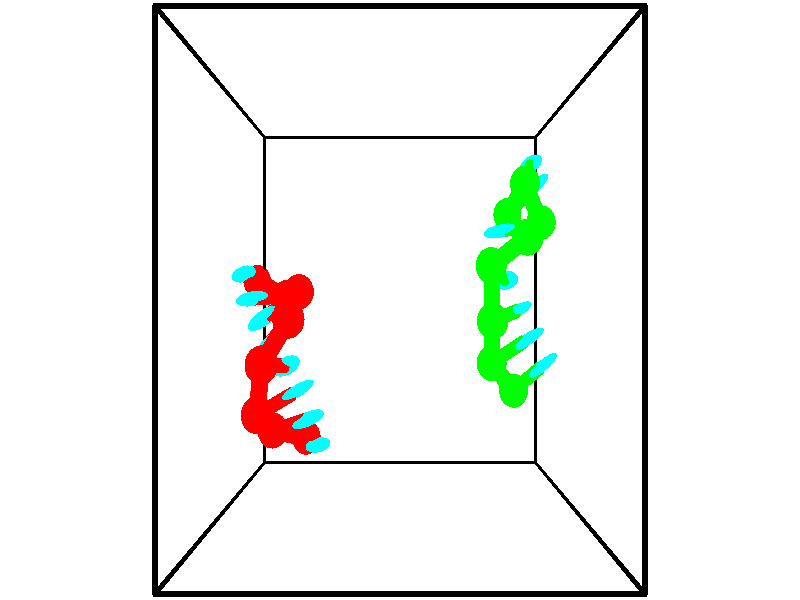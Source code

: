 // switches for output
#declare DRAW_BASES = 1; // possible values are 0, 1; only relevant for DNA ribbons
#declare DRAW_BASES_TYPE = 3; // possible values are 1, 2, 3; only relevant for DNA ribbons
#declare DRAW_FOG = 0; // set to 1 to enable fog

#include "colors.inc"

#include "transforms.inc"
background { rgb <1, 1, 1>}

#default {
   normal{
       ripples 0.25
       frequency 0.20
       turbulence 0.2
       lambda 5
   }
	finish {
		phong 0.1
		phong_size 40.
	}
}

// original window dimensions: 1024x640


// camera settings

camera {
	sky <-0, 1, 0>
	up <-0, 1, 0>
	right 1.6 * <1, 0, 0>
	location <2.5, 2.5, 11.1562>
	look_at <2.5, 2.5, 2.5>
	direction <0, 0, -8.6562>
	angle 67.0682
}


# declare cpy_camera_pos = <2.5, 2.5, 11.1562>;
# if (DRAW_FOG = 1)
fog {
	fog_type 2
	up vnormalize(cpy_camera_pos)
	color rgbt<1,1,1,0.3>
	distance 1e-5
	fog_alt 3e-3
	fog_offset 4
}
# end


// LIGHTS

# declare lum = 6;
global_settings {
	ambient_light rgb lum * <0.05, 0.05, 0.05>
	max_trace_level 15
}# declare cpy_direct_light_amount = 0.25;
light_source
{	1000 * <-1, -1, 1>,
	rgb lum * cpy_direct_light_amount
	parallel
}

light_source
{	1000 * <1, 1, -1>,
	rgb lum * cpy_direct_light_amount
	parallel
}

// strand 0

// nucleotide -1

// particle -1
sphere {
	<0.827417, 0.452126, 0.364735> 0.250000
	pigment { color rgbt <1,0,0,0> }
	no_shadow
}
cylinder {
	<0.994995, 0.461105, 0.727829>,  <1.095542, 0.466493, 0.945685>, 0.100000
	pigment { color rgbt <1,0,0,0> }
	no_shadow
}
cylinder {
	<0.994995, 0.461105, 0.727829>,  <0.827417, 0.452126, 0.364735>, 0.100000
	pigment { color rgbt <1,0,0,0> }
	no_shadow
}

// particle -1
sphere {
	<0.994995, 0.461105, 0.727829> 0.100000
	pigment { color rgbt <1,0,0,0> }
	no_shadow
}
sphere {
	0, 1
	scale<0.080000,0.200000,0.300000>
	matrix <-0.212039, 0.974473, 0.073765,
		-0.882907, -0.223379, 0.413010,
		0.418944, 0.022447, 0.907734,
		1.120678, 0.467840, 1.000149>
	pigment { color rgbt <0,1,1,0> }
	no_shadow
}
cylinder {
	<0.336684, 0.649199, 0.885102>,  <0.827417, 0.452126, 0.364735>, 0.130000
	pigment { color rgbt <1,0,0,0> }
	no_shadow
}

// nucleotide -1

// particle -1
sphere {
	<0.336684, 0.649199, 0.885102> 0.250000
	pigment { color rgbt <1,0,0,0> }
	no_shadow
}
cylinder {
	<0.696091, 0.763443, 1.018425>,  <0.911735, 0.831990, 1.098418>, 0.100000
	pigment { color rgbt <1,0,0,0> }
	no_shadow
}
cylinder {
	<0.696091, 0.763443, 1.018425>,  <0.336684, 0.649199, 0.885102>, 0.100000
	pigment { color rgbt <1,0,0,0> }
	no_shadow
}

// particle -1
sphere {
	<0.696091, 0.763443, 1.018425> 0.100000
	pigment { color rgbt <1,0,0,0> }
	no_shadow
}
sphere {
	0, 1
	scale<0.080000,0.200000,0.300000>
	matrix <-0.367778, 0.904361, 0.216497,
		-0.239595, -0.317109, 0.917625,
		0.898517, 0.285611, 0.333306,
		0.965646, 0.849126, 1.118417>
	pigment { color rgbt <0,1,1,0> }
	no_shadow
}
cylinder {
	<0.218038, 0.972399, 1.526367>,  <0.336684, 0.649199, 0.885102>, 0.130000
	pigment { color rgbt <1,0,0,0> }
	no_shadow
}

// nucleotide -1

// particle -1
sphere {
	<0.218038, 0.972399, 1.526367> 0.250000
	pigment { color rgbt <1,0,0,0> }
	no_shadow
}
cylinder {
	<0.560379, 1.136475, 1.400345>,  <0.765784, 1.234920, 1.324732>, 0.100000
	pigment { color rgbt <1,0,0,0> }
	no_shadow
}
cylinder {
	<0.560379, 1.136475, 1.400345>,  <0.218038, 0.972399, 1.526367>, 0.100000
	pigment { color rgbt <1,0,0,0> }
	no_shadow
}

// particle -1
sphere {
	<0.560379, 1.136475, 1.400345> 0.100000
	pigment { color rgbt <1,0,0,0> }
	no_shadow
}
sphere {
	0, 1
	scale<0.080000,0.200000,0.300000>
	matrix <-0.481696, 0.853980, -0.196691,
		0.188370, 0.320099, 0.928468,
		0.855854, 0.410189, -0.315055,
		0.817135, 1.259531, 1.305828>
	pigment { color rgbt <0,1,1,0> }
	no_shadow
}
cylinder {
	<0.371364, 1.667983, 1.889672>,  <0.218038, 0.972399, 1.526367>, 0.130000
	pigment { color rgbt <1,0,0,0> }
	no_shadow
}

// nucleotide -1

// particle -1
sphere {
	<0.371364, 1.667983, 1.889672> 0.250000
	pigment { color rgbt <1,0,0,0> }
	no_shadow
}
cylinder {
	<0.524406, 1.627090, 1.522377>,  <0.616232, 1.602555, 1.302000>, 0.100000
	pigment { color rgbt <1,0,0,0> }
	no_shadow
}
cylinder {
	<0.524406, 1.627090, 1.522377>,  <0.371364, 1.667983, 1.889672>, 0.100000
	pigment { color rgbt <1,0,0,0> }
	no_shadow
}

// particle -1
sphere {
	<0.524406, 1.627090, 1.522377> 0.100000
	pigment { color rgbt <1,0,0,0> }
	no_shadow
}
sphere {
	0, 1
	scale<0.080000,0.200000,0.300000>
	matrix <-0.600411, 0.727876, -0.331214,
		0.702224, 0.678045, 0.217110,
		0.382607, -0.102231, -0.918238,
		0.639189, 1.596421, 1.246906>
	pigment { color rgbt <0,1,1,0> }
	no_shadow
}
cylinder {
	<0.738541, 2.241990, 1.621551>,  <0.371364, 1.667983, 1.889672>, 0.130000
	pigment { color rgbt <1,0,0,0> }
	no_shadow
}

// nucleotide -1

// particle -1
sphere {
	<0.738541, 2.241990, 1.621551> 0.250000
	pigment { color rgbt <1,0,0,0> }
	no_shadow
}
cylinder {
	<0.512276, 2.052338, 1.351669>,  <0.376517, 1.938546, 1.189740>, 0.100000
	pigment { color rgbt <1,0,0,0> }
	no_shadow
}
cylinder {
	<0.512276, 2.052338, 1.351669>,  <0.738541, 2.241990, 1.621551>, 0.100000
	pigment { color rgbt <1,0,0,0> }
	no_shadow
}

// particle -1
sphere {
	<0.512276, 2.052338, 1.351669> 0.100000
	pigment { color rgbt <1,0,0,0> }
	no_shadow
}
sphere {
	0, 1
	scale<0.080000,0.200000,0.300000>
	matrix <-0.504487, 0.846180, -0.171675,
		0.652317, 0.243269, -0.717846,
		-0.565664, -0.474131, -0.674704,
		0.342577, 1.910099, 1.149258>
	pigment { color rgbt <0,1,1,0> }
	no_shadow
}
cylinder {
	<0.791566, 2.614729, 0.959328>,  <0.738541, 2.241990, 1.621551>, 0.130000
	pigment { color rgbt <1,0,0,0> }
	no_shadow
}

// nucleotide -1

// particle -1
sphere {
	<0.791566, 2.614729, 0.959328> 0.250000
	pigment { color rgbt <1,0,0,0> }
	no_shadow
}
cylinder {
	<0.452103, 2.403152, 0.959084>,  <0.248425, 2.276207, 0.958937>, 0.100000
	pigment { color rgbt <1,0,0,0> }
	no_shadow
}
cylinder {
	<0.452103, 2.403152, 0.959084>,  <0.791566, 2.614729, 0.959328>, 0.100000
	pigment { color rgbt <1,0,0,0> }
	no_shadow
}

// particle -1
sphere {
	<0.452103, 2.403152, 0.959084> 0.100000
	pigment { color rgbt <1,0,0,0> }
	no_shadow
}
sphere {
	0, 1
	scale<0.080000,0.200000,0.300000>
	matrix <-0.493915, 0.792875, -0.356928,
		0.189278, -0.302608, -0.934132,
		-0.848659, -0.528941, -0.000611,
		0.197505, 2.244470, 0.958900>
	pigment { color rgbt <0,1,1,0> }
	no_shadow
}
cylinder {
	<0.453712, 2.549431, 0.285989>,  <0.791566, 2.614729, 0.959328>, 0.130000
	pigment { color rgbt <1,0,0,0> }
	no_shadow
}

// nucleotide -1

// particle -1
sphere {
	<0.453712, 2.549431, 0.285989> 0.250000
	pigment { color rgbt <1,0,0,0> }
	no_shadow
}
cylinder {
	<0.173698, 2.531357, 0.571060>,  <0.005690, 2.520512, 0.742103>, 0.100000
	pigment { color rgbt <1,0,0,0> }
	no_shadow
}
cylinder {
	<0.173698, 2.531357, 0.571060>,  <0.453712, 2.549431, 0.285989>, 0.100000
	pigment { color rgbt <1,0,0,0> }
	no_shadow
}

// particle -1
sphere {
	<0.173698, 2.531357, 0.571060> 0.100000
	pigment { color rgbt <1,0,0,0> }
	no_shadow
}
sphere {
	0, 1
	scale<0.080000,0.200000,0.300000>
	matrix <-0.328542, 0.906481, -0.265240,
		-0.634044, -0.419822, -0.649413,
		-0.700034, -0.045186, 0.712678,
		-0.036312, 2.517801, 0.784864>
	pigment { color rgbt <0,1,1,0> }
	no_shadow
}
cylinder {
	<-0.154732, 2.792793, -0.072165>,  <0.453712, 2.549431, 0.285989>, 0.130000
	pigment { color rgbt <1,0,0,0> }
	no_shadow
}

// nucleotide -1

// particle -1
sphere {
	<-0.154732, 2.792793, -0.072165> 0.250000
	pigment { color rgbt <1,0,0,0> }
	no_shadow
}
cylinder {
	<-0.195290, 2.840851, 0.322861>,  <-0.219624, 2.869686, 0.559876>, 0.100000
	pigment { color rgbt <1,0,0,0> }
	no_shadow
}
cylinder {
	<-0.195290, 2.840851, 0.322861>,  <-0.154732, 2.792793, -0.072165>, 0.100000
	pigment { color rgbt <1,0,0,0> }
	no_shadow
}

// particle -1
sphere {
	<-0.195290, 2.840851, 0.322861> 0.100000
	pigment { color rgbt <1,0,0,0> }
	no_shadow
}
sphere {
	0, 1
	scale<0.080000,0.200000,0.300000>
	matrix <-0.442882, 0.883438, -0.152949,
		-0.890828, -0.452883, -0.036365,
		-0.101394, 0.120146, 0.987565,
		-0.225708, 2.876894, 0.619130>
	pigment { color rgbt <0,1,1,0> }
	no_shadow
}
// strand 1

// nucleotide -1

// particle -1
sphere {
	<4.464451, 3.805267, 0.103268> 0.250000
	pigment { color rgbt <0,1,0,0> }
	no_shadow
}
cylinder {
	<4.767639, 4.059784, 0.045837>,  <4.949552, 4.212494, 0.011379>, 0.100000
	pigment { color rgbt <0,1,0,0> }
	no_shadow
}
cylinder {
	<4.767639, 4.059784, 0.045837>,  <4.464451, 3.805267, 0.103268>, 0.100000
	pigment { color rgbt <0,1,0,0> }
	no_shadow
}

// particle -1
sphere {
	<4.767639, 4.059784, 0.045837> 0.100000
	pigment { color rgbt <0,1,0,0> }
	no_shadow
}
sphere {
	0, 1
	scale<0.080000,0.200000,0.300000>
	matrix <-0.588329, 0.761935, 0.270784,
		0.281693, -0.120776, 0.951873,
		0.757969, 0.636293, -0.143576,
		4.995030, 4.250672, 0.002765>
	pigment { color rgbt <0,1,1,0> }
	no_shadow
}
cylinder {
	<4.645843, 4.173110, 0.777839>,  <4.464451, 3.805267, 0.103268>, 0.130000
	pigment { color rgbt <0,1,0,0> }
	no_shadow
}

// nucleotide -1

// particle -1
sphere {
	<4.645843, 4.173110, 0.777839> 0.250000
	pigment { color rgbt <0,1,0,0> }
	no_shadow
}
cylinder {
	<4.773010, 4.388321, 0.465569>,  <4.849311, 4.517447, 0.278206>, 0.100000
	pigment { color rgbt <0,1,0,0> }
	no_shadow
}
cylinder {
	<4.773010, 4.388321, 0.465569>,  <4.645843, 4.173110, 0.777839>, 0.100000
	pigment { color rgbt <0,1,0,0> }
	no_shadow
}

// particle -1
sphere {
	<4.773010, 4.388321, 0.465569> 0.100000
	pigment { color rgbt <0,1,0,0> }
	no_shadow
}
sphere {
	0, 1
	scale<0.080000,0.200000,0.300000>
	matrix <-0.378148, 0.827025, 0.415974,
		0.869443, 0.162965, 0.466380,
		0.317919, 0.538026, -0.780676,
		4.868386, 4.549729, 0.231366>
	pigment { color rgbt <0,1,1,0> }
	no_shadow
}
cylinder {
	<4.949758, 3.620617, 0.654404>,  <4.645843, 4.173110, 0.777839>, 0.130000
	pigment { color rgbt <0,1,0,0> }
	no_shadow
}

// nucleotide -1

// particle -1
sphere {
	<4.949758, 3.620617, 0.654404> 0.250000
	pigment { color rgbt <0,1,0,0> }
	no_shadow
}
cylinder {
	<4.560673, 3.558060, 0.585854>,  <4.327221, 3.520525, 0.544724>, 0.100000
	pigment { color rgbt <0,1,0,0> }
	no_shadow
}
cylinder {
	<4.560673, 3.558060, 0.585854>,  <4.949758, 3.620617, 0.654404>, 0.100000
	pigment { color rgbt <0,1,0,0> }
	no_shadow
}

// particle -1
sphere {
	<4.560673, 3.558060, 0.585854> 0.100000
	pigment { color rgbt <0,1,0,0> }
	no_shadow
}
sphere {
	0, 1
	scale<0.080000,0.200000,0.300000>
	matrix <0.113073, -0.964553, 0.238436,
		-0.202590, 0.212552, 0.955918,
		-0.972714, -0.156393, -0.171375,
		4.268858, 3.511142, 0.534441>
	pigment { color rgbt <0,1,1,0> }
	no_shadow
}
cylinder {
	<4.590363, 3.355250, 1.294434>,  <4.949758, 3.620617, 0.654404>, 0.130000
	pigment { color rgbt <0,1,0,0> }
	no_shadow
}

// nucleotide -1

// particle -1
sphere {
	<4.590363, 3.355250, 1.294434> 0.250000
	pigment { color rgbt <0,1,0,0> }
	no_shadow
}
cylinder {
	<4.437618, 3.229324, 0.946854>,  <4.345972, 3.153769, 0.738306>, 0.100000
	pigment { color rgbt <0,1,0,0> }
	no_shadow
}
cylinder {
	<4.437618, 3.229324, 0.946854>,  <4.590363, 3.355250, 1.294434>, 0.100000
	pigment { color rgbt <0,1,0,0> }
	no_shadow
}

// particle -1
sphere {
	<4.437618, 3.229324, 0.946854> 0.100000
	pigment { color rgbt <0,1,0,0> }
	no_shadow
}
sphere {
	0, 1
	scale<0.080000,0.200000,0.300000>
	matrix <0.128367, -0.949152, 0.287460,
		-0.915262, -0.001775, 0.402856,
		-0.381861, -0.314815, -0.868950,
		4.323060, 3.134880, 0.686169>
	pigment { color rgbt <0,1,1,0> }
	no_shadow
}
cylinder {
	<3.983910, 2.965615, 1.340464>,  <4.590363, 3.355250, 1.294434>, 0.130000
	pigment { color rgbt <0,1,0,0> }
	no_shadow
}

// nucleotide -1

// particle -1
sphere {
	<3.983910, 2.965615, 1.340464> 0.250000
	pigment { color rgbt <0,1,0,0> }
	no_shadow
}
cylinder {
	<4.179256, 2.860107, 1.007736>,  <4.296464, 2.796803, 0.808099>, 0.100000
	pigment { color rgbt <0,1,0,0> }
	no_shadow
}
cylinder {
	<4.179256, 2.860107, 1.007736>,  <3.983910, 2.965615, 1.340464>, 0.100000
	pigment { color rgbt <0,1,0,0> }
	no_shadow
}

// particle -1
sphere {
	<4.179256, 2.860107, 1.007736> 0.100000
	pigment { color rgbt <0,1,0,0> }
	no_shadow
}
sphere {
	0, 1
	scale<0.080000,0.200000,0.300000>
	matrix <0.211389, -0.889074, 0.406032,
		-0.846648, -0.374131, -0.378437,
		0.488367, -0.263768, -0.831820,
		4.325766, 2.780977, 0.758190>
	pigment { color rgbt <0,1,1,0> }
	no_shadow
}
cylinder {
	<3.993041, 2.215036, 1.410357>,  <3.983910, 2.965615, 1.340464>, 0.130000
	pigment { color rgbt <0,1,0,0> }
	no_shadow
}

// nucleotide -1

// particle -1
sphere {
	<3.993041, 2.215036, 1.410357> 0.250000
	pigment { color rgbt <0,1,0,0> }
	no_shadow
}
cylinder {
	<4.282154, 2.294312, 1.145538>,  <4.455622, 2.341877, 0.986647>, 0.100000
	pigment { color rgbt <0,1,0,0> }
	no_shadow
}
cylinder {
	<4.282154, 2.294312, 1.145538>,  <3.993041, 2.215036, 1.410357>, 0.100000
	pigment { color rgbt <0,1,0,0> }
	no_shadow
}

// particle -1
sphere {
	<4.282154, 2.294312, 1.145538> 0.100000
	pigment { color rgbt <0,1,0,0> }
	no_shadow
}
sphere {
	0, 1
	scale<0.080000,0.200000,0.300000>
	matrix <0.431025, -0.878111, 0.207698,
		-0.540187, -0.435479, -0.720109,
		0.722783, 0.198189, -0.662046,
		4.498989, 2.353768, 0.946924>
	pigment { color rgbt <0,1,1,0> }
	no_shadow
}
cylinder {
	<4.054533, 1.606519, 0.912806>,  <3.993041, 2.215036, 1.410357>, 0.130000
	pigment { color rgbt <0,1,0,0> }
	no_shadow
}

// nucleotide -1

// particle -1
sphere {
	<4.054533, 1.606519, 0.912806> 0.250000
	pigment { color rgbt <0,1,0,0> }
	no_shadow
}
cylinder {
	<4.404125, 1.800873, 0.916283>,  <4.613881, 1.917485, 0.918369>, 0.100000
	pigment { color rgbt <0,1,0,0> }
	no_shadow
}
cylinder {
	<4.404125, 1.800873, 0.916283>,  <4.054533, 1.606519, 0.912806>, 0.100000
	pigment { color rgbt <0,1,0,0> }
	no_shadow
}

// particle -1
sphere {
	<4.404125, 1.800873, 0.916283> 0.100000
	pigment { color rgbt <0,1,0,0> }
	no_shadow
}
sphere {
	0, 1
	scale<0.080000,0.200000,0.300000>
	matrix <0.485915, -0.873506, -0.029581,
		-0.006781, 0.030076, -0.999525,
		0.873980, 0.485884, 0.008691,
		4.666319, 1.946638, 0.918890>
	pigment { color rgbt <0,1,1,0> }
	no_shadow
}
cylinder {
	<4.509161, 1.163533, 0.462898>,  <4.054533, 1.606519, 0.912806>, 0.130000
	pigment { color rgbt <0,1,0,0> }
	no_shadow
}

// nucleotide -1

// particle -1
sphere {
	<4.509161, 1.163533, 0.462898> 0.250000
	pigment { color rgbt <0,1,0,0> }
	no_shadow
}
cylinder {
	<4.754971, 1.393204, 0.679298>,  <4.902456, 1.531006, 0.809139>, 0.100000
	pigment { color rgbt <0,1,0,0> }
	no_shadow
}
cylinder {
	<4.754971, 1.393204, 0.679298>,  <4.509161, 1.163533, 0.462898>, 0.100000
	pigment { color rgbt <0,1,0,0> }
	no_shadow
}

// particle -1
sphere {
	<4.754971, 1.393204, 0.679298> 0.100000
	pigment { color rgbt <0,1,0,0> }
	no_shadow
}
sphere {
	0, 1
	scale<0.080000,0.200000,0.300000>
	matrix <0.576337, -0.795028, 0.189118,
		0.538698, 0.195582, -0.819483,
		0.614524, 0.574176, 0.541002,
		4.939328, 1.565457, 0.841599>
	pigment { color rgbt <0,1,1,0> }
	no_shadow
}
// box output
cylinder {
	<0.000000, 0.000000, 0.000000>,  <5.000000, 0.000000, 0.000000>, 0.025000
	pigment { color rgbt <0,0,0,0> }
	no_shadow
}
cylinder {
	<0.000000, 0.000000, 0.000000>,  <0.000000, 5.000000, 0.000000>, 0.025000
	pigment { color rgbt <0,0,0,0> }
	no_shadow
}
cylinder {
	<0.000000, 0.000000, 0.000000>,  <0.000000, 0.000000, 5.000000>, 0.025000
	pigment { color rgbt <0,0,0,0> }
	no_shadow
}
cylinder {
	<5.000000, 5.000000, 5.000000>,  <0.000000, 5.000000, 5.000000>, 0.025000
	pigment { color rgbt <0,0,0,0> }
	no_shadow
}
cylinder {
	<5.000000, 5.000000, 5.000000>,  <5.000000, 0.000000, 5.000000>, 0.025000
	pigment { color rgbt <0,0,0,0> }
	no_shadow
}
cylinder {
	<5.000000, 5.000000, 5.000000>,  <5.000000, 5.000000, 0.000000>, 0.025000
	pigment { color rgbt <0,0,0,0> }
	no_shadow
}
cylinder {
	<0.000000, 0.000000, 5.000000>,  <0.000000, 5.000000, 5.000000>, 0.025000
	pigment { color rgbt <0,0,0,0> }
	no_shadow
}
cylinder {
	<0.000000, 0.000000, 5.000000>,  <5.000000, 0.000000, 5.000000>, 0.025000
	pigment { color rgbt <0,0,0,0> }
	no_shadow
}
cylinder {
	<5.000000, 5.000000, 0.000000>,  <0.000000, 5.000000, 0.000000>, 0.025000
	pigment { color rgbt <0,0,0,0> }
	no_shadow
}
cylinder {
	<5.000000, 5.000000, 0.000000>,  <5.000000, 0.000000, 0.000000>, 0.025000
	pigment { color rgbt <0,0,0,0> }
	no_shadow
}
cylinder {
	<5.000000, 0.000000, 5.000000>,  <5.000000, 0.000000, 0.000000>, 0.025000
	pigment { color rgbt <0,0,0,0> }
	no_shadow
}
cylinder {
	<0.000000, 5.000000, 0.000000>,  <0.000000, 5.000000, 5.000000>, 0.025000
	pigment { color rgbt <0,0,0,0> }
	no_shadow
}
// end of box output
